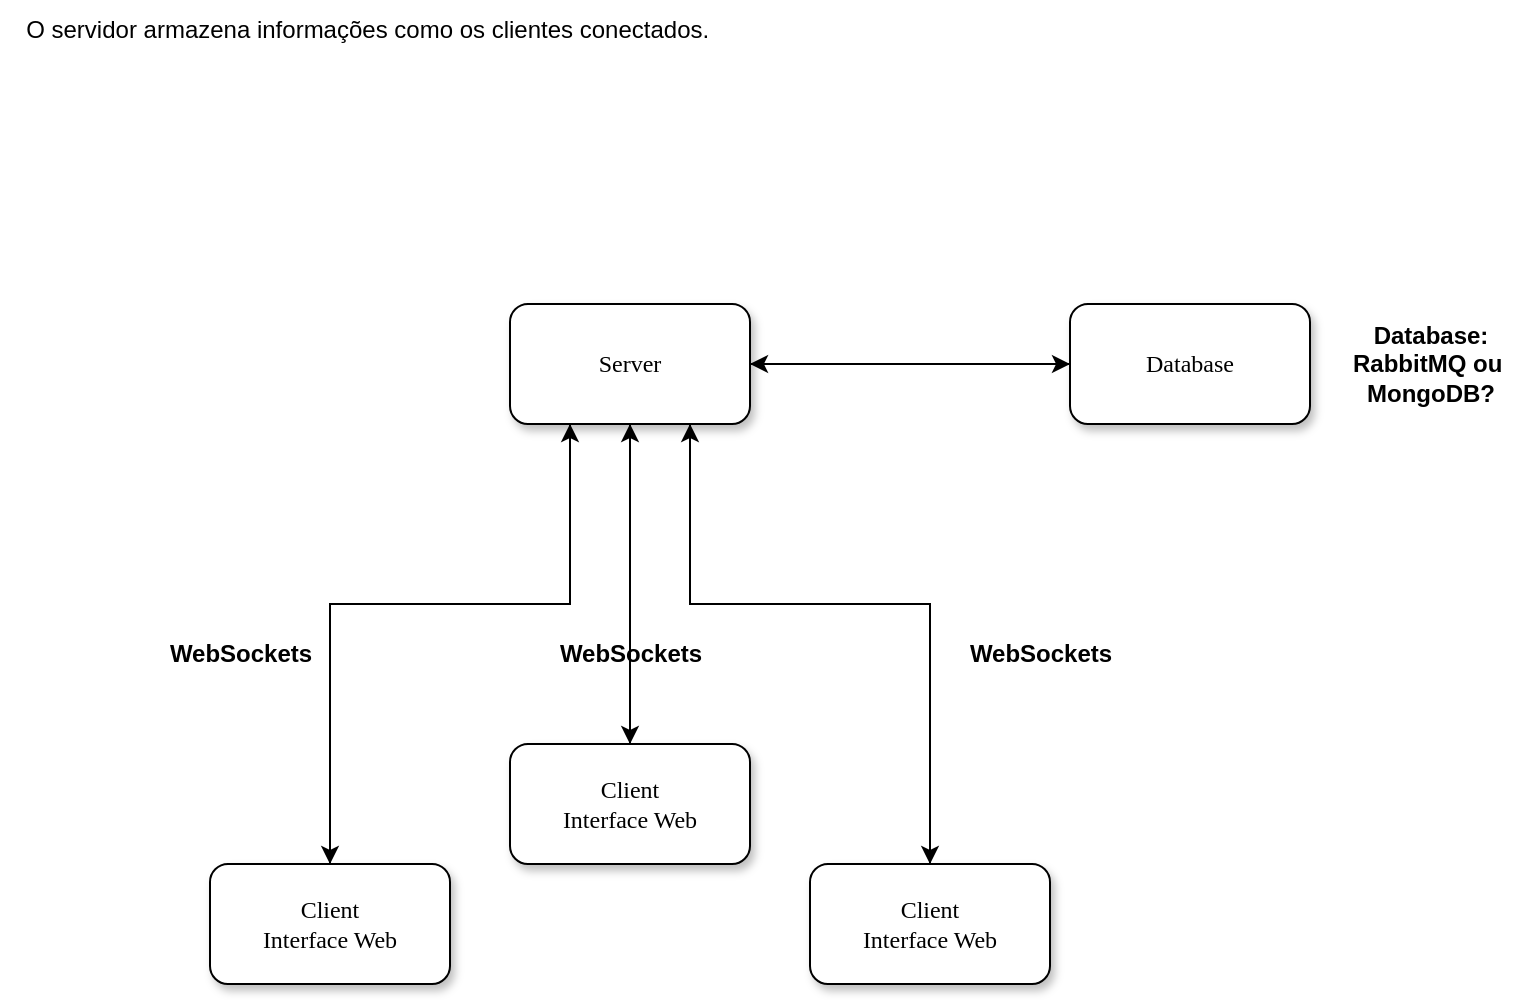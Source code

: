 <mxfile version="21.3.5" type="device">
  <diagram name="Page-1" id="10a91c8b-09ff-31b1-d368-03940ed4cc9e">
    <mxGraphModel dx="1434" dy="802" grid="1" gridSize="10" guides="1" tooltips="1" connect="1" arrows="1" fold="1" page="1" pageScale="1" pageWidth="1100" pageHeight="850" background="none" math="0" shadow="0">
      <root>
        <mxCell id="0" />
        <mxCell id="1" parent="0" />
        <mxCell id="jALM0ebqb3fD8H6m7I_R-2" style="edgeStyle=orthogonalEdgeStyle;rounded=0;orthogonalLoop=1;jettySize=auto;html=1;exitX=0;exitY=0.5;exitDx=0;exitDy=0;entryX=1;entryY=0.5;entryDx=0;entryDy=0;" edge="1" parent="1" source="62893188c0fa7362-1" target="62893188c0fa7362-2">
          <mxGeometry relative="1" as="geometry">
            <mxPoint x="520" y="220" as="targetPoint" />
          </mxGeometry>
        </mxCell>
        <mxCell id="62893188c0fa7362-1" value="Database" style="whiteSpace=wrap;html=1;rounded=1;shadow=1;labelBackgroundColor=none;strokeWidth=1;fontFamily=Verdana;fontSize=12;align=center;" parent="1" vertex="1">
          <mxGeometry x="680" y="180" width="120" height="60" as="geometry" />
        </mxCell>
        <mxCell id="jALM0ebqb3fD8H6m7I_R-1" style="edgeStyle=orthogonalEdgeStyle;rounded=0;orthogonalLoop=1;jettySize=auto;html=1;exitX=1;exitY=0.5;exitDx=0;exitDy=0;entryX=0;entryY=0.5;entryDx=0;entryDy=0;" edge="1" parent="1" source="62893188c0fa7362-2" target="62893188c0fa7362-1">
          <mxGeometry relative="1" as="geometry" />
        </mxCell>
        <mxCell id="jALM0ebqb3fD8H6m7I_R-4" style="edgeStyle=orthogonalEdgeStyle;rounded=0;orthogonalLoop=1;jettySize=auto;html=1;exitX=0.25;exitY=1;exitDx=0;exitDy=0;entryX=0.5;entryY=0;entryDx=0;entryDy=0;" edge="1" parent="1" source="62893188c0fa7362-2" target="62893188c0fa7362-12">
          <mxGeometry relative="1" as="geometry">
            <Array as="points">
              <mxPoint x="430" y="330" />
              <mxPoint x="310" y="330" />
            </Array>
          </mxGeometry>
        </mxCell>
        <mxCell id="jALM0ebqb3fD8H6m7I_R-9" style="edgeStyle=orthogonalEdgeStyle;rounded=0;orthogonalLoop=1;jettySize=auto;html=1;exitX=0.75;exitY=1;exitDx=0;exitDy=0;" edge="1" parent="1" source="62893188c0fa7362-2" target="jALM0ebqb3fD8H6m7I_R-3">
          <mxGeometry relative="1" as="geometry">
            <Array as="points">
              <mxPoint x="490" y="330" />
              <mxPoint x="610" y="330" />
            </Array>
          </mxGeometry>
        </mxCell>
        <mxCell id="jALM0ebqb3fD8H6m7I_R-11" style="edgeStyle=orthogonalEdgeStyle;rounded=0;orthogonalLoop=1;jettySize=auto;html=1;exitX=0.5;exitY=1;exitDx=0;exitDy=0;entryX=0.5;entryY=0;entryDx=0;entryDy=0;" edge="1" parent="1" source="62893188c0fa7362-2" target="62893188c0fa7362-13">
          <mxGeometry relative="1" as="geometry" />
        </mxCell>
        <mxCell id="62893188c0fa7362-2" value="&lt;span&gt;Server&lt;/span&gt;" style="whiteSpace=wrap;html=1;rounded=1;shadow=1;labelBackgroundColor=none;strokeWidth=1;fontFamily=Verdana;fontSize=12;align=center;" parent="1" vertex="1">
          <mxGeometry x="400" y="180" width="120" height="60" as="geometry" />
        </mxCell>
        <mxCell id="jALM0ebqb3fD8H6m7I_R-5" style="edgeStyle=orthogonalEdgeStyle;rounded=0;orthogonalLoop=1;jettySize=auto;html=1;exitX=0.5;exitY=0;exitDx=0;exitDy=0;entryX=0.25;entryY=1;entryDx=0;entryDy=0;" edge="1" parent="1" source="62893188c0fa7362-12" target="62893188c0fa7362-2">
          <mxGeometry relative="1" as="geometry">
            <Array as="points">
              <mxPoint x="310" y="330" />
              <mxPoint x="430" y="330" />
            </Array>
          </mxGeometry>
        </mxCell>
        <mxCell id="62893188c0fa7362-12" value="Client&lt;br style=&quot;border-color: var(--border-color);&quot;&gt;Interface Web" style="whiteSpace=wrap;html=1;rounded=1;shadow=1;labelBackgroundColor=none;strokeWidth=1;fontFamily=Verdana;fontSize=12;align=center;" parent="1" vertex="1">
          <mxGeometry x="250" y="460" width="120" height="60" as="geometry" />
        </mxCell>
        <mxCell id="jALM0ebqb3fD8H6m7I_R-6" style="edgeStyle=orthogonalEdgeStyle;rounded=0;orthogonalLoop=1;jettySize=auto;html=1;exitX=0.5;exitY=0;exitDx=0;exitDy=0;entryX=0.5;entryY=1;entryDx=0;entryDy=0;" edge="1" parent="1" source="62893188c0fa7362-13" target="62893188c0fa7362-2">
          <mxGeometry relative="1" as="geometry" />
        </mxCell>
        <mxCell id="62893188c0fa7362-13" value="&lt;span&gt;Client&lt;br&gt;Interface Web&lt;br&gt;&lt;/span&gt;" style="whiteSpace=wrap;html=1;rounded=1;shadow=1;labelBackgroundColor=none;strokeWidth=1;fontFamily=Verdana;fontSize=12;align=center;" parent="1" vertex="1">
          <mxGeometry x="400" y="400" width="120" height="60" as="geometry" />
        </mxCell>
        <mxCell id="jALM0ebqb3fD8H6m7I_R-8" style="edgeStyle=orthogonalEdgeStyle;rounded=0;orthogonalLoop=1;jettySize=auto;html=1;exitX=0.5;exitY=0;exitDx=0;exitDy=0;entryX=0.75;entryY=1;entryDx=0;entryDy=0;" edge="1" parent="1" source="jALM0ebqb3fD8H6m7I_R-3" target="62893188c0fa7362-2">
          <mxGeometry relative="1" as="geometry">
            <mxPoint x="490" y="260" as="targetPoint" />
            <Array as="points">
              <mxPoint x="610" y="330" />
              <mxPoint x="490" y="330" />
            </Array>
          </mxGeometry>
        </mxCell>
        <mxCell id="jALM0ebqb3fD8H6m7I_R-3" value="Client&lt;br style=&quot;border-color: var(--border-color);&quot;&gt;Interface Web" style="whiteSpace=wrap;html=1;rounded=1;shadow=1;labelBackgroundColor=none;strokeWidth=1;fontFamily=Verdana;fontSize=12;align=center;" vertex="1" parent="1">
          <mxGeometry x="550" y="460" width="120" height="60" as="geometry" />
        </mxCell>
        <mxCell id="jALM0ebqb3fD8H6m7I_R-12" value="&lt;b&gt;Database:&lt;br&gt;&lt;/b&gt;&lt;b style=&quot;border-color: var(--border-color);&quot;&gt;RabbitMQ ou&amp;nbsp;&lt;br&gt;&lt;/b&gt;&lt;b&gt;MongoDB?&lt;br&gt;&lt;/b&gt;" style="text;html=1;align=center;verticalAlign=middle;resizable=0;points=[];autosize=1;strokeColor=none;fillColor=none;" vertex="1" parent="1">
          <mxGeometry x="810" y="180" width="100" height="60" as="geometry" />
        </mxCell>
        <mxCell id="jALM0ebqb3fD8H6m7I_R-15" value="&lt;b&gt;WebSockets&lt;/b&gt;" style="text;html=1;align=center;verticalAlign=middle;resizable=0;points=[];autosize=1;strokeColor=none;fillColor=none;" vertex="1" parent="1">
          <mxGeometry x="220" y="340" width="90" height="30" as="geometry" />
        </mxCell>
        <mxCell id="jALM0ebqb3fD8H6m7I_R-16" value="&lt;b&gt;WebSockets&lt;/b&gt;" style="text;html=1;align=center;verticalAlign=middle;resizable=0;points=[];autosize=1;strokeColor=none;fillColor=none;" vertex="1" parent="1">
          <mxGeometry x="415" y="340" width="90" height="30" as="geometry" />
        </mxCell>
        <mxCell id="jALM0ebqb3fD8H6m7I_R-18" value="&lt;b&gt;WebSockets&lt;/b&gt;" style="text;html=1;align=center;verticalAlign=middle;resizable=0;points=[];autosize=1;strokeColor=none;fillColor=none;" vertex="1" parent="1">
          <mxGeometry x="620" y="340" width="90" height="30" as="geometry" />
        </mxCell>
        <mxCell id="jALM0ebqb3fD8H6m7I_R-19" value="O servidor armazena informações como os clientes conectados.&amp;nbsp;" style="text;html=1;align=center;verticalAlign=middle;resizable=0;points=[];autosize=1;strokeColor=none;fillColor=none;" vertex="1" parent="1">
          <mxGeometry x="145" y="28" width="370" height="30" as="geometry" />
        </mxCell>
      </root>
    </mxGraphModel>
  </diagram>
</mxfile>
